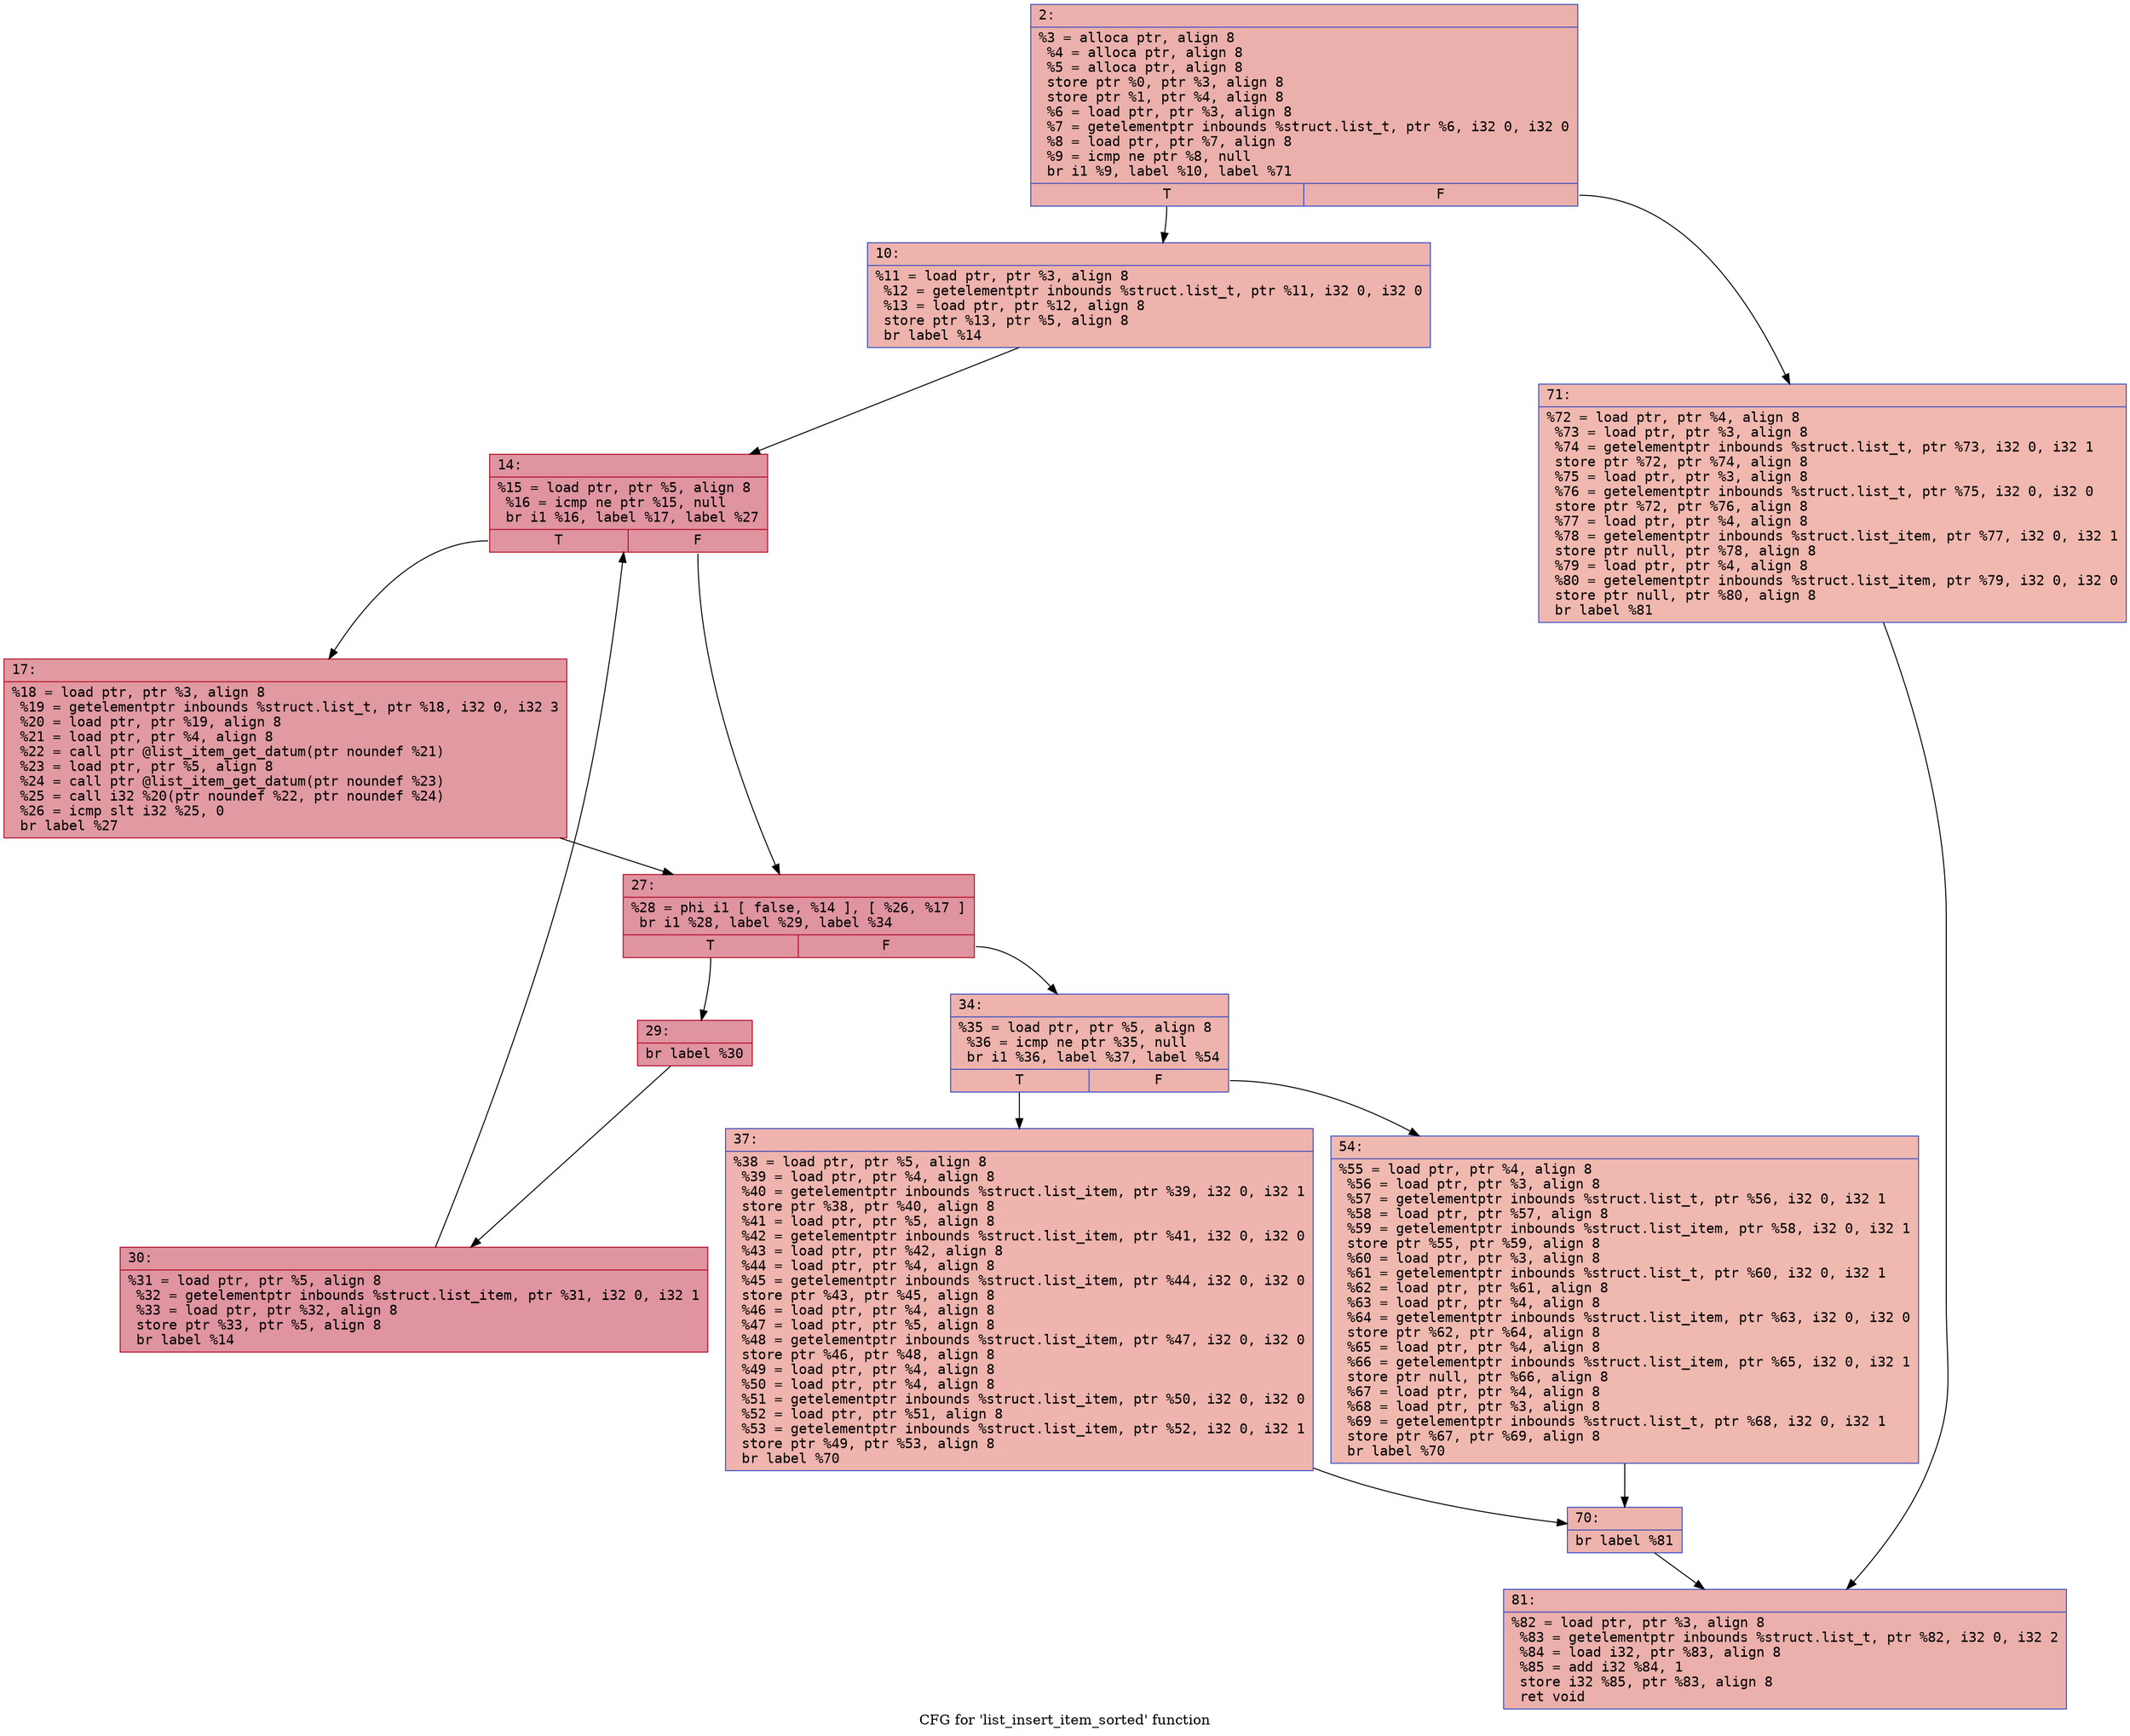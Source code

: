 digraph "CFG for 'list_insert_item_sorted' function" {
	label="CFG for 'list_insert_item_sorted' function";

	Node0x600002031cc0 [shape=record,color="#3d50c3ff", style=filled, fillcolor="#d24b4070" fontname="Courier",label="{2:\l|  %3 = alloca ptr, align 8\l  %4 = alloca ptr, align 8\l  %5 = alloca ptr, align 8\l  store ptr %0, ptr %3, align 8\l  store ptr %1, ptr %4, align 8\l  %6 = load ptr, ptr %3, align 8\l  %7 = getelementptr inbounds %struct.list_t, ptr %6, i32 0, i32 0\l  %8 = load ptr, ptr %7, align 8\l  %9 = icmp ne ptr %8, null\l  br i1 %9, label %10, label %71\l|{<s0>T|<s1>F}}"];
	Node0x600002031cc0:s0 -> Node0x600002031d10[tooltip="2 -> 10\nProbability 62.50%" ];
	Node0x600002031cc0:s1 -> Node0x600002032030[tooltip="2 -> 71\nProbability 37.50%" ];
	Node0x600002031d10 [shape=record,color="#3d50c3ff", style=filled, fillcolor="#d6524470" fontname="Courier",label="{10:\l|  %11 = load ptr, ptr %3, align 8\l  %12 = getelementptr inbounds %struct.list_t, ptr %11, i32 0, i32 0\l  %13 = load ptr, ptr %12, align 8\l  store ptr %13, ptr %5, align 8\l  br label %14\l}"];
	Node0x600002031d10 -> Node0x600002031d60[tooltip="10 -> 14\nProbability 100.00%" ];
	Node0x600002031d60 [shape=record,color="#b70d28ff", style=filled, fillcolor="#b70d2870" fontname="Courier",label="{14:\l|  %15 = load ptr, ptr %5, align 8\l  %16 = icmp ne ptr %15, null\l  br i1 %16, label %17, label %27\l|{<s0>T|<s1>F}}"];
	Node0x600002031d60:s0 -> Node0x600002031db0[tooltip="14 -> 17\nProbability 62.50%" ];
	Node0x600002031d60:s1 -> Node0x600002031e00[tooltip="14 -> 27\nProbability 37.50%" ];
	Node0x600002031db0 [shape=record,color="#b70d28ff", style=filled, fillcolor="#bb1b2c70" fontname="Courier",label="{17:\l|  %18 = load ptr, ptr %3, align 8\l  %19 = getelementptr inbounds %struct.list_t, ptr %18, i32 0, i32 3\l  %20 = load ptr, ptr %19, align 8\l  %21 = load ptr, ptr %4, align 8\l  %22 = call ptr @list_item_get_datum(ptr noundef %21)\l  %23 = load ptr, ptr %5, align 8\l  %24 = call ptr @list_item_get_datum(ptr noundef %23)\l  %25 = call i32 %20(ptr noundef %22, ptr noundef %24)\l  %26 = icmp slt i32 %25, 0\l  br label %27\l}"];
	Node0x600002031db0 -> Node0x600002031e00[tooltip="17 -> 27\nProbability 100.00%" ];
	Node0x600002031e00 [shape=record,color="#b70d28ff", style=filled, fillcolor="#b70d2870" fontname="Courier",label="{27:\l|  %28 = phi i1 [ false, %14 ], [ %26, %17 ]\l  br i1 %28, label %29, label %34\l|{<s0>T|<s1>F}}"];
	Node0x600002031e00:s0 -> Node0x600002031e50[tooltip="27 -> 29\nProbability 96.88%" ];
	Node0x600002031e00:s1 -> Node0x600002031ef0[tooltip="27 -> 34\nProbability 3.12%" ];
	Node0x600002031e50 [shape=record,color="#b70d28ff", style=filled, fillcolor="#b70d2870" fontname="Courier",label="{29:\l|  br label %30\l}"];
	Node0x600002031e50 -> Node0x600002031ea0[tooltip="29 -> 30\nProbability 100.00%" ];
	Node0x600002031ea0 [shape=record,color="#b70d28ff", style=filled, fillcolor="#b70d2870" fontname="Courier",label="{30:\l|  %31 = load ptr, ptr %5, align 8\l  %32 = getelementptr inbounds %struct.list_item, ptr %31, i32 0, i32 1\l  %33 = load ptr, ptr %32, align 8\l  store ptr %33, ptr %5, align 8\l  br label %14\l}"];
	Node0x600002031ea0 -> Node0x600002031d60[tooltip="30 -> 14\nProbability 100.00%" ];
	Node0x600002031ef0 [shape=record,color="#3d50c3ff", style=filled, fillcolor="#d6524470" fontname="Courier",label="{34:\l|  %35 = load ptr, ptr %5, align 8\l  %36 = icmp ne ptr %35, null\l  br i1 %36, label %37, label %54\l|{<s0>T|<s1>F}}"];
	Node0x600002031ef0:s0 -> Node0x600002031f40[tooltip="34 -> 37\nProbability 62.50%" ];
	Node0x600002031ef0:s1 -> Node0x600002031f90[tooltip="34 -> 54\nProbability 37.50%" ];
	Node0x600002031f40 [shape=record,color="#3d50c3ff", style=filled, fillcolor="#d8564670" fontname="Courier",label="{37:\l|  %38 = load ptr, ptr %5, align 8\l  %39 = load ptr, ptr %4, align 8\l  %40 = getelementptr inbounds %struct.list_item, ptr %39, i32 0, i32 1\l  store ptr %38, ptr %40, align 8\l  %41 = load ptr, ptr %5, align 8\l  %42 = getelementptr inbounds %struct.list_item, ptr %41, i32 0, i32 0\l  %43 = load ptr, ptr %42, align 8\l  %44 = load ptr, ptr %4, align 8\l  %45 = getelementptr inbounds %struct.list_item, ptr %44, i32 0, i32 0\l  store ptr %43, ptr %45, align 8\l  %46 = load ptr, ptr %4, align 8\l  %47 = load ptr, ptr %5, align 8\l  %48 = getelementptr inbounds %struct.list_item, ptr %47, i32 0, i32 0\l  store ptr %46, ptr %48, align 8\l  %49 = load ptr, ptr %4, align 8\l  %50 = load ptr, ptr %4, align 8\l  %51 = getelementptr inbounds %struct.list_item, ptr %50, i32 0, i32 0\l  %52 = load ptr, ptr %51, align 8\l  %53 = getelementptr inbounds %struct.list_item, ptr %52, i32 0, i32 1\l  store ptr %49, ptr %53, align 8\l  br label %70\l}"];
	Node0x600002031f40 -> Node0x600002031fe0[tooltip="37 -> 70\nProbability 100.00%" ];
	Node0x600002031f90 [shape=record,color="#3d50c3ff", style=filled, fillcolor="#de614d70" fontname="Courier",label="{54:\l|  %55 = load ptr, ptr %4, align 8\l  %56 = load ptr, ptr %3, align 8\l  %57 = getelementptr inbounds %struct.list_t, ptr %56, i32 0, i32 1\l  %58 = load ptr, ptr %57, align 8\l  %59 = getelementptr inbounds %struct.list_item, ptr %58, i32 0, i32 1\l  store ptr %55, ptr %59, align 8\l  %60 = load ptr, ptr %3, align 8\l  %61 = getelementptr inbounds %struct.list_t, ptr %60, i32 0, i32 1\l  %62 = load ptr, ptr %61, align 8\l  %63 = load ptr, ptr %4, align 8\l  %64 = getelementptr inbounds %struct.list_item, ptr %63, i32 0, i32 0\l  store ptr %62, ptr %64, align 8\l  %65 = load ptr, ptr %4, align 8\l  %66 = getelementptr inbounds %struct.list_item, ptr %65, i32 0, i32 1\l  store ptr null, ptr %66, align 8\l  %67 = load ptr, ptr %4, align 8\l  %68 = load ptr, ptr %3, align 8\l  %69 = getelementptr inbounds %struct.list_t, ptr %68, i32 0, i32 1\l  store ptr %67, ptr %69, align 8\l  br label %70\l}"];
	Node0x600002031f90 -> Node0x600002031fe0[tooltip="54 -> 70\nProbability 100.00%" ];
	Node0x600002031fe0 [shape=record,color="#3d50c3ff", style=filled, fillcolor="#d6524470" fontname="Courier",label="{70:\l|  br label %81\l}"];
	Node0x600002031fe0 -> Node0x600002032080[tooltip="70 -> 81\nProbability 100.00%" ];
	Node0x600002032030 [shape=record,color="#3d50c3ff", style=filled, fillcolor="#dc5d4a70" fontname="Courier",label="{71:\l|  %72 = load ptr, ptr %4, align 8\l  %73 = load ptr, ptr %3, align 8\l  %74 = getelementptr inbounds %struct.list_t, ptr %73, i32 0, i32 1\l  store ptr %72, ptr %74, align 8\l  %75 = load ptr, ptr %3, align 8\l  %76 = getelementptr inbounds %struct.list_t, ptr %75, i32 0, i32 0\l  store ptr %72, ptr %76, align 8\l  %77 = load ptr, ptr %4, align 8\l  %78 = getelementptr inbounds %struct.list_item, ptr %77, i32 0, i32 1\l  store ptr null, ptr %78, align 8\l  %79 = load ptr, ptr %4, align 8\l  %80 = getelementptr inbounds %struct.list_item, ptr %79, i32 0, i32 0\l  store ptr null, ptr %80, align 8\l  br label %81\l}"];
	Node0x600002032030 -> Node0x600002032080[tooltip="71 -> 81\nProbability 100.00%" ];
	Node0x600002032080 [shape=record,color="#3d50c3ff", style=filled, fillcolor="#d24b4070" fontname="Courier",label="{81:\l|  %82 = load ptr, ptr %3, align 8\l  %83 = getelementptr inbounds %struct.list_t, ptr %82, i32 0, i32 2\l  %84 = load i32, ptr %83, align 8\l  %85 = add i32 %84, 1\l  store i32 %85, ptr %83, align 8\l  ret void\l}"];
}
